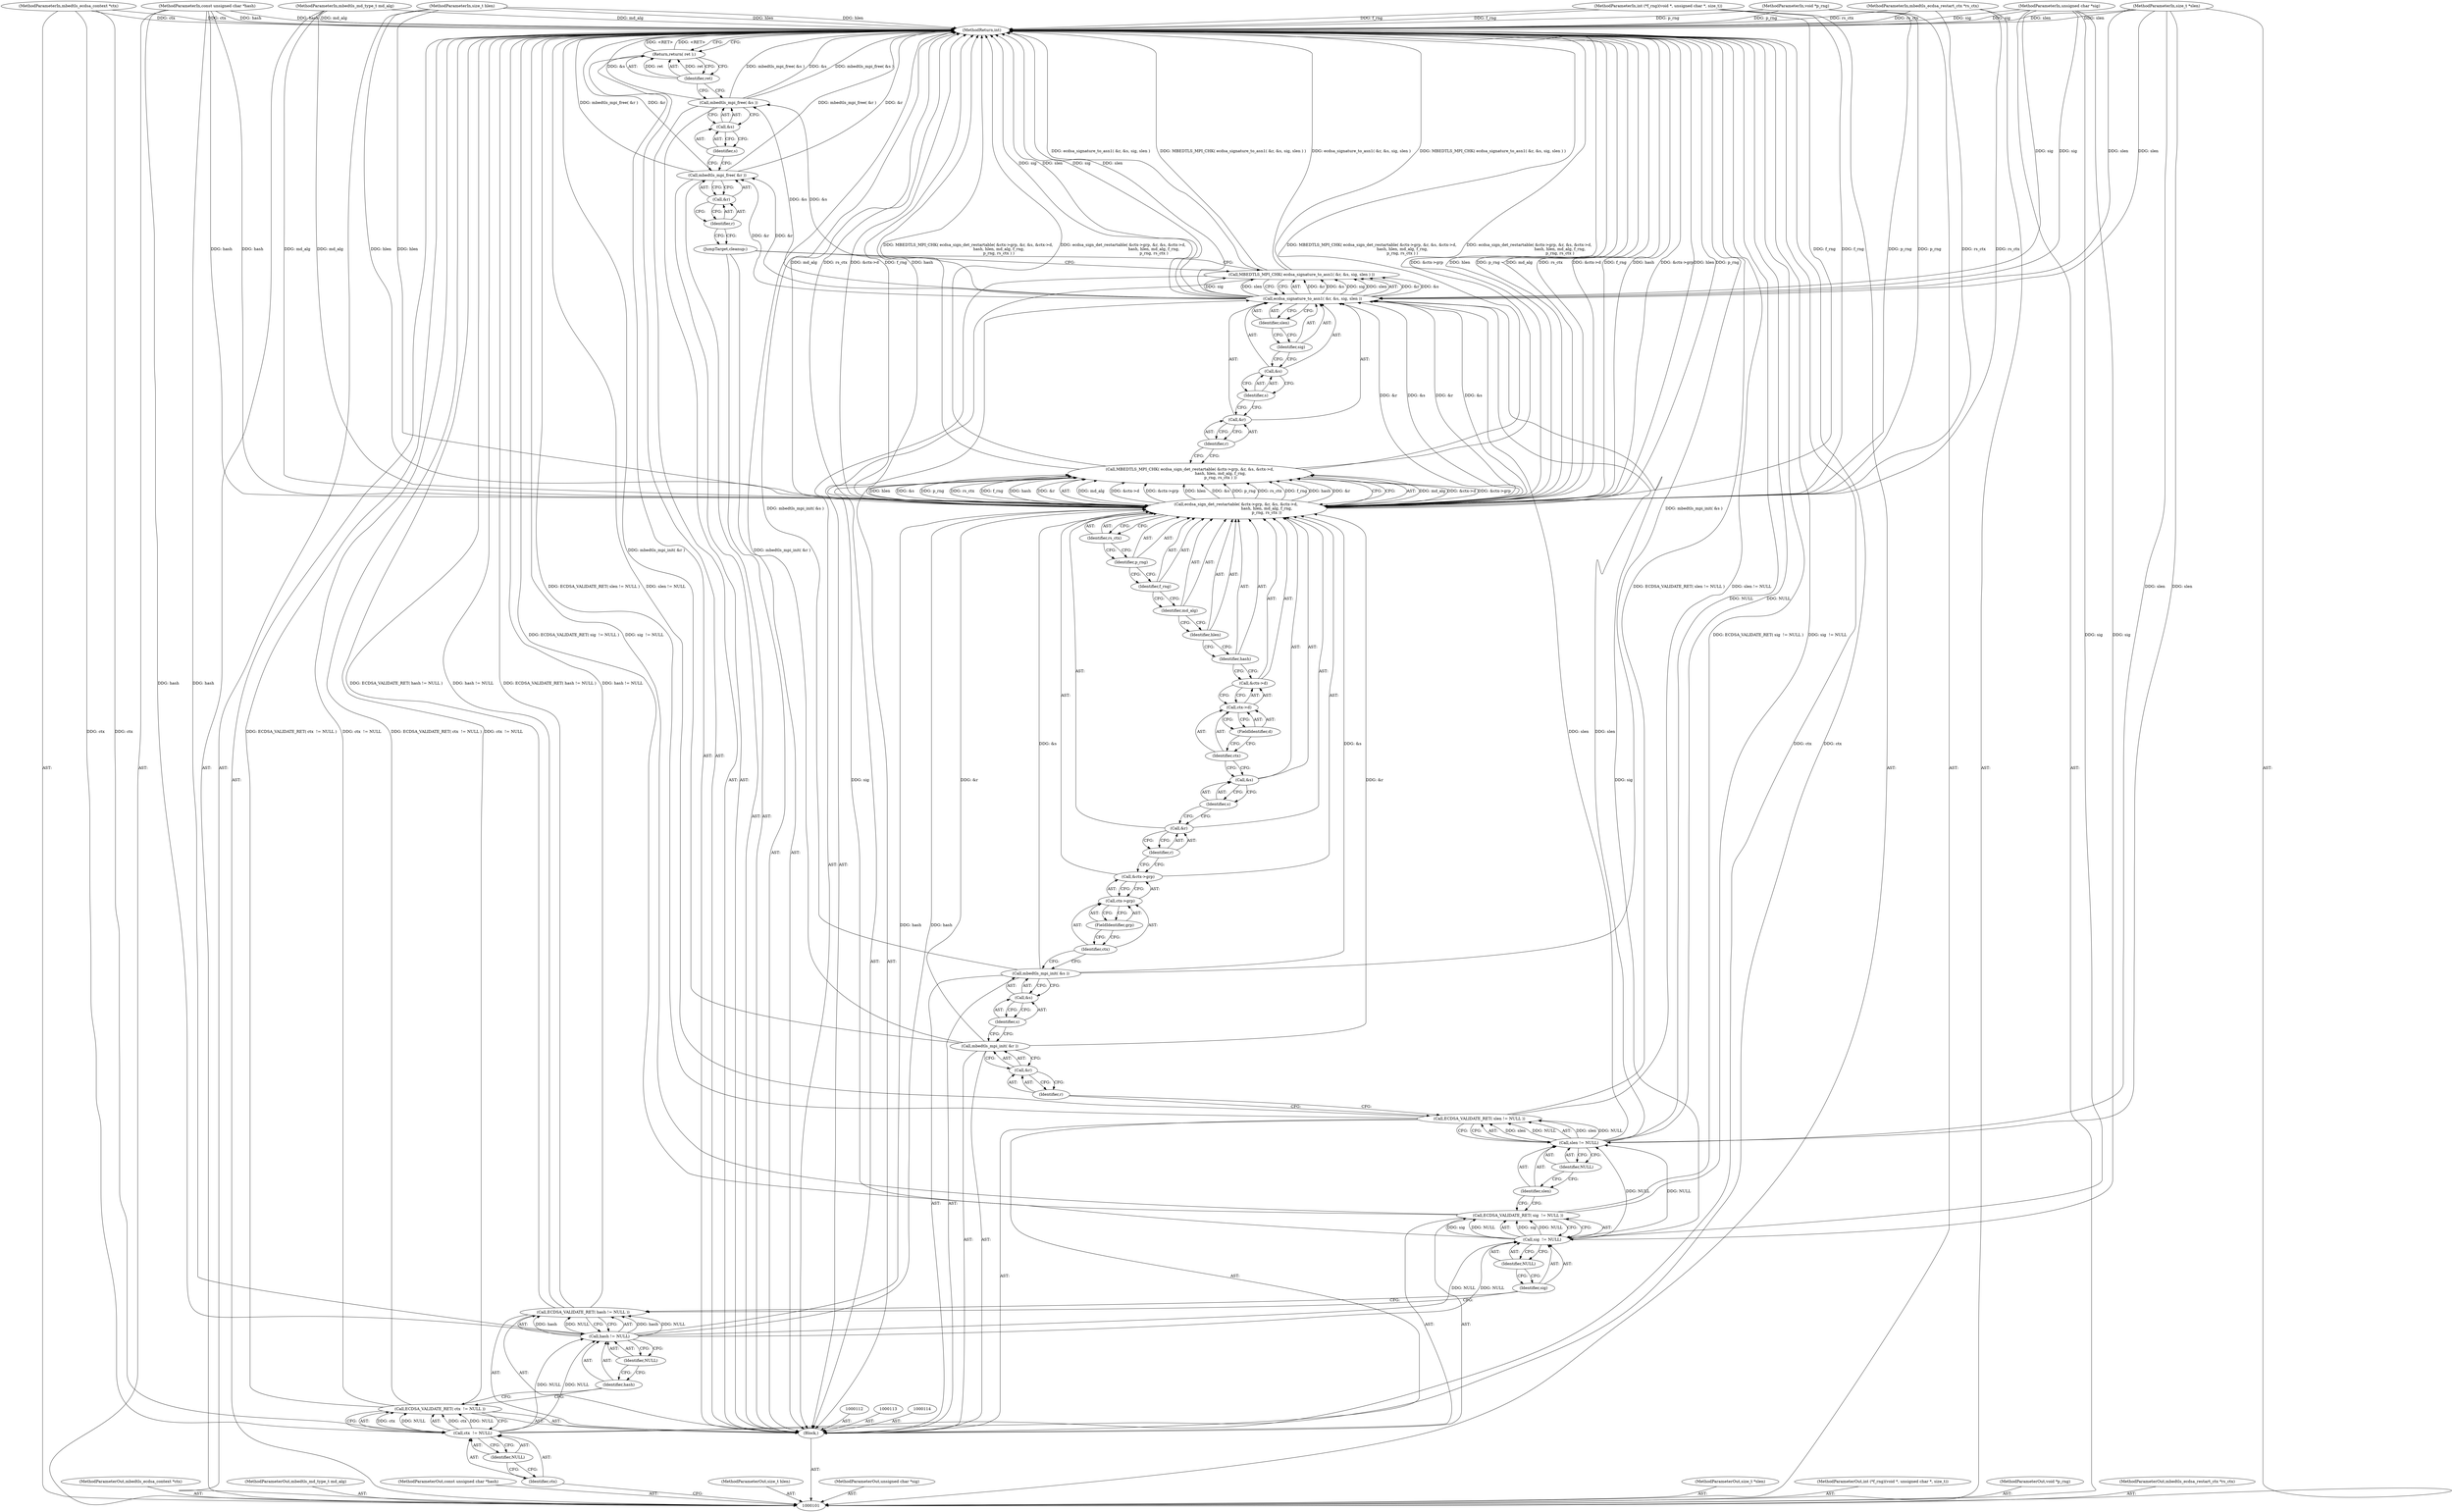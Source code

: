 digraph "0_mbedtls_33f66ba6fd234114aa37f0209dac031bb2870a9b_3" {
"1000174" [label="(MethodReturn,int)"];
"1000102" [label="(MethodParameterIn,mbedtls_ecdsa_context *ctx)"];
"1000239" [label="(MethodParameterOut,mbedtls_ecdsa_context *ctx)"];
"1000116" [label="(Call,ctx  != NULL)"];
"1000117" [label="(Identifier,ctx)"];
"1000118" [label="(Identifier,NULL)"];
"1000115" [label="(Call,ECDSA_VALIDATE_RET( ctx  != NULL ))"];
"1000120" [label="(Call,hash != NULL)"];
"1000121" [label="(Identifier,hash)"];
"1000122" [label="(Identifier,NULL)"];
"1000119" [label="(Call,ECDSA_VALIDATE_RET( hash != NULL ))"];
"1000124" [label="(Call,sig  != NULL)"];
"1000125" [label="(Identifier,sig)"];
"1000126" [label="(Identifier,NULL)"];
"1000123" [label="(Call,ECDSA_VALIDATE_RET( sig  != NULL ))"];
"1000128" [label="(Call,slen != NULL)"];
"1000129" [label="(Identifier,slen)"];
"1000130" [label="(Identifier,NULL)"];
"1000127" [label="(Call,ECDSA_VALIDATE_RET( slen != NULL ))"];
"1000132" [label="(Call,&r)"];
"1000133" [label="(Identifier,r)"];
"1000131" [label="(Call,mbedtls_mpi_init( &r ))"];
"1000135" [label="(Call,&s)"];
"1000136" [label="(Identifier,s)"];
"1000134" [label="(Call,mbedtls_mpi_init( &s ))"];
"1000103" [label="(MethodParameterIn,mbedtls_md_type_t md_alg)"];
"1000240" [label="(MethodParameterOut,mbedtls_md_type_t md_alg)"];
"1000138" [label="(Call,ecdsa_sign_det_restartable( &ctx->grp, &r, &s, &ctx->d,\n                                                 hash, hlen, md_alg, f_rng,\n                                                 p_rng, rs_ctx ))"];
"1000137" [label="(Call,MBEDTLS_MPI_CHK( ecdsa_sign_det_restartable( &ctx->grp, &r, &s, &ctx->d,\n                                                 hash, hlen, md_alg, f_rng,\n                                                 p_rng, rs_ctx ) ))"];
"1000139" [label="(Call,&ctx->grp)"];
"1000140" [label="(Call,ctx->grp)"];
"1000141" [label="(Identifier,ctx)"];
"1000142" [label="(FieldIdentifier,grp)"];
"1000143" [label="(Call,&r)"];
"1000144" [label="(Identifier,r)"];
"1000145" [label="(Call,&s)"];
"1000146" [label="(Identifier,s)"];
"1000147" [label="(Call,&ctx->d)"];
"1000148" [label="(Call,ctx->d)"];
"1000149" [label="(Identifier,ctx)"];
"1000150" [label="(FieldIdentifier,d)"];
"1000151" [label="(Identifier,hash)"];
"1000152" [label="(Identifier,hlen)"];
"1000153" [label="(Identifier,md_alg)"];
"1000154" [label="(Identifier,f_rng)"];
"1000155" [label="(Identifier,p_rng)"];
"1000156" [label="(Identifier,rs_ctx)"];
"1000104" [label="(MethodParameterIn,const unsigned char *hash)"];
"1000241" [label="(MethodParameterOut,const unsigned char *hash)"];
"1000105" [label="(MethodParameterIn,size_t hlen)"];
"1000242" [label="(MethodParameterOut,size_t hlen)"];
"1000158" [label="(Call,ecdsa_signature_to_asn1( &r, &s, sig, slen ))"];
"1000157" [label="(Call,MBEDTLS_MPI_CHK( ecdsa_signature_to_asn1( &r, &s, sig, slen ) ))"];
"1000159" [label="(Call,&r)"];
"1000160" [label="(Identifier,r)"];
"1000161" [label="(Call,&s)"];
"1000162" [label="(Identifier,s)"];
"1000163" [label="(Identifier,sig)"];
"1000164" [label="(Identifier,slen)"];
"1000165" [label="(JumpTarget,cleanup:)"];
"1000106" [label="(MethodParameterIn,unsigned char *sig)"];
"1000243" [label="(MethodParameterOut,unsigned char *sig)"];
"1000107" [label="(MethodParameterIn,size_t *slen)"];
"1000244" [label="(MethodParameterOut,size_t *slen)"];
"1000167" [label="(Call,&r)"];
"1000168" [label="(Identifier,r)"];
"1000166" [label="(Call,mbedtls_mpi_free( &r ))"];
"1000170" [label="(Call,&s)"];
"1000171" [label="(Identifier,s)"];
"1000169" [label="(Call,mbedtls_mpi_free( &s ))"];
"1000173" [label="(Identifier,ret)"];
"1000172" [label="(Return,return( ret );)"];
"1000108" [label="(MethodParameterIn,int (*f_rng)(void *, unsigned char *, size_t))"];
"1000245" [label="(MethodParameterOut,int (*f_rng)(void *, unsigned char *, size_t))"];
"1000109" [label="(MethodParameterIn,void *p_rng)"];
"1000246" [label="(MethodParameterOut,void *p_rng)"];
"1000110" [label="(MethodParameterIn,mbedtls_ecdsa_restart_ctx *rs_ctx)"];
"1000247" [label="(MethodParameterOut,mbedtls_ecdsa_restart_ctx *rs_ctx)"];
"1000111" [label="(Block,)"];
"1000174" -> "1000101"  [label="AST: "];
"1000174" -> "1000172"  [label="CFG: "];
"1000172" -> "1000174"  [label="DDG: <RET>"];
"1000116" -> "1000174"  [label="DDG: ctx"];
"1000108" -> "1000174"  [label="DDG: f_rng"];
"1000169" -> "1000174"  [label="DDG: mbedtls_mpi_free( &s )"];
"1000169" -> "1000174"  [label="DDG: &s"];
"1000157" -> "1000174"  [label="DDG: MBEDTLS_MPI_CHK( ecdsa_signature_to_asn1( &r, &s, sig, slen ) )"];
"1000157" -> "1000174"  [label="DDG: ecdsa_signature_to_asn1( &r, &s, sig, slen )"];
"1000104" -> "1000174"  [label="DDG: hash"];
"1000105" -> "1000174"  [label="DDG: hlen"];
"1000115" -> "1000174"  [label="DDG: ECDSA_VALIDATE_RET( ctx  != NULL )"];
"1000115" -> "1000174"  [label="DDG: ctx  != NULL"];
"1000102" -> "1000174"  [label="DDG: ctx"];
"1000138" -> "1000174"  [label="DDG: f_rng"];
"1000138" -> "1000174"  [label="DDG: hash"];
"1000138" -> "1000174"  [label="DDG: &ctx->grp"];
"1000138" -> "1000174"  [label="DDG: hlen"];
"1000138" -> "1000174"  [label="DDG: p_rng"];
"1000138" -> "1000174"  [label="DDG: md_alg"];
"1000138" -> "1000174"  [label="DDG: rs_ctx"];
"1000138" -> "1000174"  [label="DDG: &ctx->d"];
"1000119" -> "1000174"  [label="DDG: ECDSA_VALIDATE_RET( hash != NULL )"];
"1000119" -> "1000174"  [label="DDG: hash != NULL"];
"1000158" -> "1000174"  [label="DDG: sig"];
"1000158" -> "1000174"  [label="DDG: slen"];
"1000128" -> "1000174"  [label="DDG: NULL"];
"1000107" -> "1000174"  [label="DDG: slen"];
"1000123" -> "1000174"  [label="DDG: ECDSA_VALIDATE_RET( sig  != NULL )"];
"1000123" -> "1000174"  [label="DDG: sig  != NULL"];
"1000166" -> "1000174"  [label="DDG: mbedtls_mpi_free( &r )"];
"1000166" -> "1000174"  [label="DDG: &r"];
"1000134" -> "1000174"  [label="DDG: mbedtls_mpi_init( &s )"];
"1000103" -> "1000174"  [label="DDG: md_alg"];
"1000127" -> "1000174"  [label="DDG: ECDSA_VALIDATE_RET( slen != NULL )"];
"1000127" -> "1000174"  [label="DDG: slen != NULL"];
"1000110" -> "1000174"  [label="DDG: rs_ctx"];
"1000137" -> "1000174"  [label="DDG: ecdsa_sign_det_restartable( &ctx->grp, &r, &s, &ctx->d,\n                                                 hash, hlen, md_alg, f_rng,\n                                                 p_rng, rs_ctx )"];
"1000137" -> "1000174"  [label="DDG: MBEDTLS_MPI_CHK( ecdsa_sign_det_restartable( &ctx->grp, &r, &s, &ctx->d,\n                                                 hash, hlen, md_alg, f_rng,\n                                                 p_rng, rs_ctx ) )"];
"1000106" -> "1000174"  [label="DDG: sig"];
"1000109" -> "1000174"  [label="DDG: p_rng"];
"1000131" -> "1000174"  [label="DDG: mbedtls_mpi_init( &r )"];
"1000102" -> "1000101"  [label="AST: "];
"1000102" -> "1000174"  [label="DDG: ctx"];
"1000102" -> "1000116"  [label="DDG: ctx"];
"1000239" -> "1000101"  [label="AST: "];
"1000116" -> "1000115"  [label="AST: "];
"1000116" -> "1000118"  [label="CFG: "];
"1000117" -> "1000116"  [label="AST: "];
"1000118" -> "1000116"  [label="AST: "];
"1000115" -> "1000116"  [label="CFG: "];
"1000116" -> "1000174"  [label="DDG: ctx"];
"1000116" -> "1000115"  [label="DDG: ctx"];
"1000116" -> "1000115"  [label="DDG: NULL"];
"1000102" -> "1000116"  [label="DDG: ctx"];
"1000116" -> "1000120"  [label="DDG: NULL"];
"1000117" -> "1000116"  [label="AST: "];
"1000117" -> "1000101"  [label="CFG: "];
"1000118" -> "1000117"  [label="CFG: "];
"1000118" -> "1000116"  [label="AST: "];
"1000118" -> "1000117"  [label="CFG: "];
"1000116" -> "1000118"  [label="CFG: "];
"1000115" -> "1000111"  [label="AST: "];
"1000115" -> "1000116"  [label="CFG: "];
"1000116" -> "1000115"  [label="AST: "];
"1000121" -> "1000115"  [label="CFG: "];
"1000115" -> "1000174"  [label="DDG: ECDSA_VALIDATE_RET( ctx  != NULL )"];
"1000115" -> "1000174"  [label="DDG: ctx  != NULL"];
"1000116" -> "1000115"  [label="DDG: ctx"];
"1000116" -> "1000115"  [label="DDG: NULL"];
"1000120" -> "1000119"  [label="AST: "];
"1000120" -> "1000122"  [label="CFG: "];
"1000121" -> "1000120"  [label="AST: "];
"1000122" -> "1000120"  [label="AST: "];
"1000119" -> "1000120"  [label="CFG: "];
"1000120" -> "1000119"  [label="DDG: hash"];
"1000120" -> "1000119"  [label="DDG: NULL"];
"1000104" -> "1000120"  [label="DDG: hash"];
"1000116" -> "1000120"  [label="DDG: NULL"];
"1000120" -> "1000124"  [label="DDG: NULL"];
"1000120" -> "1000138"  [label="DDG: hash"];
"1000121" -> "1000120"  [label="AST: "];
"1000121" -> "1000115"  [label="CFG: "];
"1000122" -> "1000121"  [label="CFG: "];
"1000122" -> "1000120"  [label="AST: "];
"1000122" -> "1000121"  [label="CFG: "];
"1000120" -> "1000122"  [label="CFG: "];
"1000119" -> "1000111"  [label="AST: "];
"1000119" -> "1000120"  [label="CFG: "];
"1000120" -> "1000119"  [label="AST: "];
"1000125" -> "1000119"  [label="CFG: "];
"1000119" -> "1000174"  [label="DDG: ECDSA_VALIDATE_RET( hash != NULL )"];
"1000119" -> "1000174"  [label="DDG: hash != NULL"];
"1000120" -> "1000119"  [label="DDG: hash"];
"1000120" -> "1000119"  [label="DDG: NULL"];
"1000124" -> "1000123"  [label="AST: "];
"1000124" -> "1000126"  [label="CFG: "];
"1000125" -> "1000124"  [label="AST: "];
"1000126" -> "1000124"  [label="AST: "];
"1000123" -> "1000124"  [label="CFG: "];
"1000124" -> "1000123"  [label="DDG: sig"];
"1000124" -> "1000123"  [label="DDG: NULL"];
"1000106" -> "1000124"  [label="DDG: sig"];
"1000120" -> "1000124"  [label="DDG: NULL"];
"1000124" -> "1000128"  [label="DDG: NULL"];
"1000124" -> "1000158"  [label="DDG: sig"];
"1000125" -> "1000124"  [label="AST: "];
"1000125" -> "1000119"  [label="CFG: "];
"1000126" -> "1000125"  [label="CFG: "];
"1000126" -> "1000124"  [label="AST: "];
"1000126" -> "1000125"  [label="CFG: "];
"1000124" -> "1000126"  [label="CFG: "];
"1000123" -> "1000111"  [label="AST: "];
"1000123" -> "1000124"  [label="CFG: "];
"1000124" -> "1000123"  [label="AST: "];
"1000129" -> "1000123"  [label="CFG: "];
"1000123" -> "1000174"  [label="DDG: ECDSA_VALIDATE_RET( sig  != NULL )"];
"1000123" -> "1000174"  [label="DDG: sig  != NULL"];
"1000124" -> "1000123"  [label="DDG: sig"];
"1000124" -> "1000123"  [label="DDG: NULL"];
"1000128" -> "1000127"  [label="AST: "];
"1000128" -> "1000130"  [label="CFG: "];
"1000129" -> "1000128"  [label="AST: "];
"1000130" -> "1000128"  [label="AST: "];
"1000127" -> "1000128"  [label="CFG: "];
"1000128" -> "1000174"  [label="DDG: NULL"];
"1000128" -> "1000127"  [label="DDG: slen"];
"1000128" -> "1000127"  [label="DDG: NULL"];
"1000107" -> "1000128"  [label="DDG: slen"];
"1000124" -> "1000128"  [label="DDG: NULL"];
"1000128" -> "1000158"  [label="DDG: slen"];
"1000129" -> "1000128"  [label="AST: "];
"1000129" -> "1000123"  [label="CFG: "];
"1000130" -> "1000129"  [label="CFG: "];
"1000130" -> "1000128"  [label="AST: "];
"1000130" -> "1000129"  [label="CFG: "];
"1000128" -> "1000130"  [label="CFG: "];
"1000127" -> "1000111"  [label="AST: "];
"1000127" -> "1000128"  [label="CFG: "];
"1000128" -> "1000127"  [label="AST: "];
"1000133" -> "1000127"  [label="CFG: "];
"1000127" -> "1000174"  [label="DDG: ECDSA_VALIDATE_RET( slen != NULL )"];
"1000127" -> "1000174"  [label="DDG: slen != NULL"];
"1000128" -> "1000127"  [label="DDG: slen"];
"1000128" -> "1000127"  [label="DDG: NULL"];
"1000132" -> "1000131"  [label="AST: "];
"1000132" -> "1000133"  [label="CFG: "];
"1000133" -> "1000132"  [label="AST: "];
"1000131" -> "1000132"  [label="CFG: "];
"1000133" -> "1000132"  [label="AST: "];
"1000133" -> "1000127"  [label="CFG: "];
"1000132" -> "1000133"  [label="CFG: "];
"1000131" -> "1000111"  [label="AST: "];
"1000131" -> "1000132"  [label="CFG: "];
"1000132" -> "1000131"  [label="AST: "];
"1000136" -> "1000131"  [label="CFG: "];
"1000131" -> "1000174"  [label="DDG: mbedtls_mpi_init( &r )"];
"1000131" -> "1000138"  [label="DDG: &r"];
"1000135" -> "1000134"  [label="AST: "];
"1000135" -> "1000136"  [label="CFG: "];
"1000136" -> "1000135"  [label="AST: "];
"1000134" -> "1000135"  [label="CFG: "];
"1000136" -> "1000135"  [label="AST: "];
"1000136" -> "1000131"  [label="CFG: "];
"1000135" -> "1000136"  [label="CFG: "];
"1000134" -> "1000111"  [label="AST: "];
"1000134" -> "1000135"  [label="CFG: "];
"1000135" -> "1000134"  [label="AST: "];
"1000141" -> "1000134"  [label="CFG: "];
"1000134" -> "1000174"  [label="DDG: mbedtls_mpi_init( &s )"];
"1000134" -> "1000138"  [label="DDG: &s"];
"1000103" -> "1000101"  [label="AST: "];
"1000103" -> "1000174"  [label="DDG: md_alg"];
"1000103" -> "1000138"  [label="DDG: md_alg"];
"1000240" -> "1000101"  [label="AST: "];
"1000138" -> "1000137"  [label="AST: "];
"1000138" -> "1000156"  [label="CFG: "];
"1000139" -> "1000138"  [label="AST: "];
"1000143" -> "1000138"  [label="AST: "];
"1000145" -> "1000138"  [label="AST: "];
"1000147" -> "1000138"  [label="AST: "];
"1000151" -> "1000138"  [label="AST: "];
"1000152" -> "1000138"  [label="AST: "];
"1000153" -> "1000138"  [label="AST: "];
"1000154" -> "1000138"  [label="AST: "];
"1000155" -> "1000138"  [label="AST: "];
"1000156" -> "1000138"  [label="AST: "];
"1000137" -> "1000138"  [label="CFG: "];
"1000138" -> "1000174"  [label="DDG: f_rng"];
"1000138" -> "1000174"  [label="DDG: hash"];
"1000138" -> "1000174"  [label="DDG: &ctx->grp"];
"1000138" -> "1000174"  [label="DDG: hlen"];
"1000138" -> "1000174"  [label="DDG: p_rng"];
"1000138" -> "1000174"  [label="DDG: md_alg"];
"1000138" -> "1000174"  [label="DDG: rs_ctx"];
"1000138" -> "1000174"  [label="DDG: &ctx->d"];
"1000138" -> "1000137"  [label="DDG: md_alg"];
"1000138" -> "1000137"  [label="DDG: &ctx->d"];
"1000138" -> "1000137"  [label="DDG: &ctx->grp"];
"1000138" -> "1000137"  [label="DDG: hlen"];
"1000138" -> "1000137"  [label="DDG: &s"];
"1000138" -> "1000137"  [label="DDG: p_rng"];
"1000138" -> "1000137"  [label="DDG: rs_ctx"];
"1000138" -> "1000137"  [label="DDG: f_rng"];
"1000138" -> "1000137"  [label="DDG: hash"];
"1000138" -> "1000137"  [label="DDG: &r"];
"1000131" -> "1000138"  [label="DDG: &r"];
"1000134" -> "1000138"  [label="DDG: &s"];
"1000120" -> "1000138"  [label="DDG: hash"];
"1000104" -> "1000138"  [label="DDG: hash"];
"1000105" -> "1000138"  [label="DDG: hlen"];
"1000103" -> "1000138"  [label="DDG: md_alg"];
"1000108" -> "1000138"  [label="DDG: f_rng"];
"1000109" -> "1000138"  [label="DDG: p_rng"];
"1000110" -> "1000138"  [label="DDG: rs_ctx"];
"1000138" -> "1000158"  [label="DDG: &r"];
"1000138" -> "1000158"  [label="DDG: &s"];
"1000137" -> "1000111"  [label="AST: "];
"1000137" -> "1000138"  [label="CFG: "];
"1000138" -> "1000137"  [label="AST: "];
"1000160" -> "1000137"  [label="CFG: "];
"1000137" -> "1000174"  [label="DDG: ecdsa_sign_det_restartable( &ctx->grp, &r, &s, &ctx->d,\n                                                 hash, hlen, md_alg, f_rng,\n                                                 p_rng, rs_ctx )"];
"1000137" -> "1000174"  [label="DDG: MBEDTLS_MPI_CHK( ecdsa_sign_det_restartable( &ctx->grp, &r, &s, &ctx->d,\n                                                 hash, hlen, md_alg, f_rng,\n                                                 p_rng, rs_ctx ) )"];
"1000138" -> "1000137"  [label="DDG: md_alg"];
"1000138" -> "1000137"  [label="DDG: &ctx->d"];
"1000138" -> "1000137"  [label="DDG: &ctx->grp"];
"1000138" -> "1000137"  [label="DDG: hlen"];
"1000138" -> "1000137"  [label="DDG: &s"];
"1000138" -> "1000137"  [label="DDG: p_rng"];
"1000138" -> "1000137"  [label="DDG: rs_ctx"];
"1000138" -> "1000137"  [label="DDG: f_rng"];
"1000138" -> "1000137"  [label="DDG: hash"];
"1000138" -> "1000137"  [label="DDG: &r"];
"1000139" -> "1000138"  [label="AST: "];
"1000139" -> "1000140"  [label="CFG: "];
"1000140" -> "1000139"  [label="AST: "];
"1000144" -> "1000139"  [label="CFG: "];
"1000140" -> "1000139"  [label="AST: "];
"1000140" -> "1000142"  [label="CFG: "];
"1000141" -> "1000140"  [label="AST: "];
"1000142" -> "1000140"  [label="AST: "];
"1000139" -> "1000140"  [label="CFG: "];
"1000141" -> "1000140"  [label="AST: "];
"1000141" -> "1000134"  [label="CFG: "];
"1000142" -> "1000141"  [label="CFG: "];
"1000142" -> "1000140"  [label="AST: "];
"1000142" -> "1000141"  [label="CFG: "];
"1000140" -> "1000142"  [label="CFG: "];
"1000143" -> "1000138"  [label="AST: "];
"1000143" -> "1000144"  [label="CFG: "];
"1000144" -> "1000143"  [label="AST: "];
"1000146" -> "1000143"  [label="CFG: "];
"1000144" -> "1000143"  [label="AST: "];
"1000144" -> "1000139"  [label="CFG: "];
"1000143" -> "1000144"  [label="CFG: "];
"1000145" -> "1000138"  [label="AST: "];
"1000145" -> "1000146"  [label="CFG: "];
"1000146" -> "1000145"  [label="AST: "];
"1000149" -> "1000145"  [label="CFG: "];
"1000146" -> "1000145"  [label="AST: "];
"1000146" -> "1000143"  [label="CFG: "];
"1000145" -> "1000146"  [label="CFG: "];
"1000147" -> "1000138"  [label="AST: "];
"1000147" -> "1000148"  [label="CFG: "];
"1000148" -> "1000147"  [label="AST: "];
"1000151" -> "1000147"  [label="CFG: "];
"1000148" -> "1000147"  [label="AST: "];
"1000148" -> "1000150"  [label="CFG: "];
"1000149" -> "1000148"  [label="AST: "];
"1000150" -> "1000148"  [label="AST: "];
"1000147" -> "1000148"  [label="CFG: "];
"1000149" -> "1000148"  [label="AST: "];
"1000149" -> "1000145"  [label="CFG: "];
"1000150" -> "1000149"  [label="CFG: "];
"1000150" -> "1000148"  [label="AST: "];
"1000150" -> "1000149"  [label="CFG: "];
"1000148" -> "1000150"  [label="CFG: "];
"1000151" -> "1000138"  [label="AST: "];
"1000151" -> "1000147"  [label="CFG: "];
"1000152" -> "1000151"  [label="CFG: "];
"1000152" -> "1000138"  [label="AST: "];
"1000152" -> "1000151"  [label="CFG: "];
"1000153" -> "1000152"  [label="CFG: "];
"1000153" -> "1000138"  [label="AST: "];
"1000153" -> "1000152"  [label="CFG: "];
"1000154" -> "1000153"  [label="CFG: "];
"1000154" -> "1000138"  [label="AST: "];
"1000154" -> "1000153"  [label="CFG: "];
"1000155" -> "1000154"  [label="CFG: "];
"1000155" -> "1000138"  [label="AST: "];
"1000155" -> "1000154"  [label="CFG: "];
"1000156" -> "1000155"  [label="CFG: "];
"1000156" -> "1000138"  [label="AST: "];
"1000156" -> "1000155"  [label="CFG: "];
"1000138" -> "1000156"  [label="CFG: "];
"1000104" -> "1000101"  [label="AST: "];
"1000104" -> "1000174"  [label="DDG: hash"];
"1000104" -> "1000120"  [label="DDG: hash"];
"1000104" -> "1000138"  [label="DDG: hash"];
"1000241" -> "1000101"  [label="AST: "];
"1000105" -> "1000101"  [label="AST: "];
"1000105" -> "1000174"  [label="DDG: hlen"];
"1000105" -> "1000138"  [label="DDG: hlen"];
"1000242" -> "1000101"  [label="AST: "];
"1000158" -> "1000157"  [label="AST: "];
"1000158" -> "1000164"  [label="CFG: "];
"1000159" -> "1000158"  [label="AST: "];
"1000161" -> "1000158"  [label="AST: "];
"1000163" -> "1000158"  [label="AST: "];
"1000164" -> "1000158"  [label="AST: "];
"1000157" -> "1000158"  [label="CFG: "];
"1000158" -> "1000174"  [label="DDG: sig"];
"1000158" -> "1000174"  [label="DDG: slen"];
"1000158" -> "1000157"  [label="DDG: &r"];
"1000158" -> "1000157"  [label="DDG: &s"];
"1000158" -> "1000157"  [label="DDG: sig"];
"1000158" -> "1000157"  [label="DDG: slen"];
"1000138" -> "1000158"  [label="DDG: &r"];
"1000138" -> "1000158"  [label="DDG: &s"];
"1000124" -> "1000158"  [label="DDG: sig"];
"1000106" -> "1000158"  [label="DDG: sig"];
"1000128" -> "1000158"  [label="DDG: slen"];
"1000107" -> "1000158"  [label="DDG: slen"];
"1000158" -> "1000166"  [label="DDG: &r"];
"1000158" -> "1000169"  [label="DDG: &s"];
"1000157" -> "1000111"  [label="AST: "];
"1000157" -> "1000158"  [label="CFG: "];
"1000158" -> "1000157"  [label="AST: "];
"1000165" -> "1000157"  [label="CFG: "];
"1000157" -> "1000174"  [label="DDG: MBEDTLS_MPI_CHK( ecdsa_signature_to_asn1( &r, &s, sig, slen ) )"];
"1000157" -> "1000174"  [label="DDG: ecdsa_signature_to_asn1( &r, &s, sig, slen )"];
"1000158" -> "1000157"  [label="DDG: &r"];
"1000158" -> "1000157"  [label="DDG: &s"];
"1000158" -> "1000157"  [label="DDG: sig"];
"1000158" -> "1000157"  [label="DDG: slen"];
"1000159" -> "1000158"  [label="AST: "];
"1000159" -> "1000160"  [label="CFG: "];
"1000160" -> "1000159"  [label="AST: "];
"1000162" -> "1000159"  [label="CFG: "];
"1000160" -> "1000159"  [label="AST: "];
"1000160" -> "1000137"  [label="CFG: "];
"1000159" -> "1000160"  [label="CFG: "];
"1000161" -> "1000158"  [label="AST: "];
"1000161" -> "1000162"  [label="CFG: "];
"1000162" -> "1000161"  [label="AST: "];
"1000163" -> "1000161"  [label="CFG: "];
"1000162" -> "1000161"  [label="AST: "];
"1000162" -> "1000159"  [label="CFG: "];
"1000161" -> "1000162"  [label="CFG: "];
"1000163" -> "1000158"  [label="AST: "];
"1000163" -> "1000161"  [label="CFG: "];
"1000164" -> "1000163"  [label="CFG: "];
"1000164" -> "1000158"  [label="AST: "];
"1000164" -> "1000163"  [label="CFG: "];
"1000158" -> "1000164"  [label="CFG: "];
"1000165" -> "1000111"  [label="AST: "];
"1000165" -> "1000157"  [label="CFG: "];
"1000168" -> "1000165"  [label="CFG: "];
"1000106" -> "1000101"  [label="AST: "];
"1000106" -> "1000174"  [label="DDG: sig"];
"1000106" -> "1000124"  [label="DDG: sig"];
"1000106" -> "1000158"  [label="DDG: sig"];
"1000243" -> "1000101"  [label="AST: "];
"1000107" -> "1000101"  [label="AST: "];
"1000107" -> "1000174"  [label="DDG: slen"];
"1000107" -> "1000128"  [label="DDG: slen"];
"1000107" -> "1000158"  [label="DDG: slen"];
"1000244" -> "1000101"  [label="AST: "];
"1000167" -> "1000166"  [label="AST: "];
"1000167" -> "1000168"  [label="CFG: "];
"1000168" -> "1000167"  [label="AST: "];
"1000166" -> "1000167"  [label="CFG: "];
"1000168" -> "1000167"  [label="AST: "];
"1000168" -> "1000165"  [label="CFG: "];
"1000167" -> "1000168"  [label="CFG: "];
"1000166" -> "1000111"  [label="AST: "];
"1000166" -> "1000167"  [label="CFG: "];
"1000167" -> "1000166"  [label="AST: "];
"1000171" -> "1000166"  [label="CFG: "];
"1000166" -> "1000174"  [label="DDG: mbedtls_mpi_free( &r )"];
"1000166" -> "1000174"  [label="DDG: &r"];
"1000158" -> "1000166"  [label="DDG: &r"];
"1000170" -> "1000169"  [label="AST: "];
"1000170" -> "1000171"  [label="CFG: "];
"1000171" -> "1000170"  [label="AST: "];
"1000169" -> "1000170"  [label="CFG: "];
"1000171" -> "1000170"  [label="AST: "];
"1000171" -> "1000166"  [label="CFG: "];
"1000170" -> "1000171"  [label="CFG: "];
"1000169" -> "1000111"  [label="AST: "];
"1000169" -> "1000170"  [label="CFG: "];
"1000170" -> "1000169"  [label="AST: "];
"1000173" -> "1000169"  [label="CFG: "];
"1000169" -> "1000174"  [label="DDG: mbedtls_mpi_free( &s )"];
"1000169" -> "1000174"  [label="DDG: &s"];
"1000158" -> "1000169"  [label="DDG: &s"];
"1000173" -> "1000172"  [label="AST: "];
"1000173" -> "1000169"  [label="CFG: "];
"1000172" -> "1000173"  [label="CFG: "];
"1000173" -> "1000172"  [label="DDG: ret"];
"1000172" -> "1000111"  [label="AST: "];
"1000172" -> "1000173"  [label="CFG: "];
"1000173" -> "1000172"  [label="AST: "];
"1000174" -> "1000172"  [label="CFG: "];
"1000172" -> "1000174"  [label="DDG: <RET>"];
"1000173" -> "1000172"  [label="DDG: ret"];
"1000108" -> "1000101"  [label="AST: "];
"1000108" -> "1000174"  [label="DDG: f_rng"];
"1000108" -> "1000138"  [label="DDG: f_rng"];
"1000245" -> "1000101"  [label="AST: "];
"1000109" -> "1000101"  [label="AST: "];
"1000109" -> "1000174"  [label="DDG: p_rng"];
"1000109" -> "1000138"  [label="DDG: p_rng"];
"1000246" -> "1000101"  [label="AST: "];
"1000110" -> "1000101"  [label="AST: "];
"1000110" -> "1000174"  [label="DDG: rs_ctx"];
"1000110" -> "1000138"  [label="DDG: rs_ctx"];
"1000247" -> "1000101"  [label="AST: "];
"1000111" -> "1000101"  [label="AST: "];
"1000112" -> "1000111"  [label="AST: "];
"1000113" -> "1000111"  [label="AST: "];
"1000114" -> "1000111"  [label="AST: "];
"1000115" -> "1000111"  [label="AST: "];
"1000119" -> "1000111"  [label="AST: "];
"1000123" -> "1000111"  [label="AST: "];
"1000127" -> "1000111"  [label="AST: "];
"1000131" -> "1000111"  [label="AST: "];
"1000134" -> "1000111"  [label="AST: "];
"1000137" -> "1000111"  [label="AST: "];
"1000157" -> "1000111"  [label="AST: "];
"1000165" -> "1000111"  [label="AST: "];
"1000166" -> "1000111"  [label="AST: "];
"1000169" -> "1000111"  [label="AST: "];
"1000172" -> "1000111"  [label="AST: "];
}
